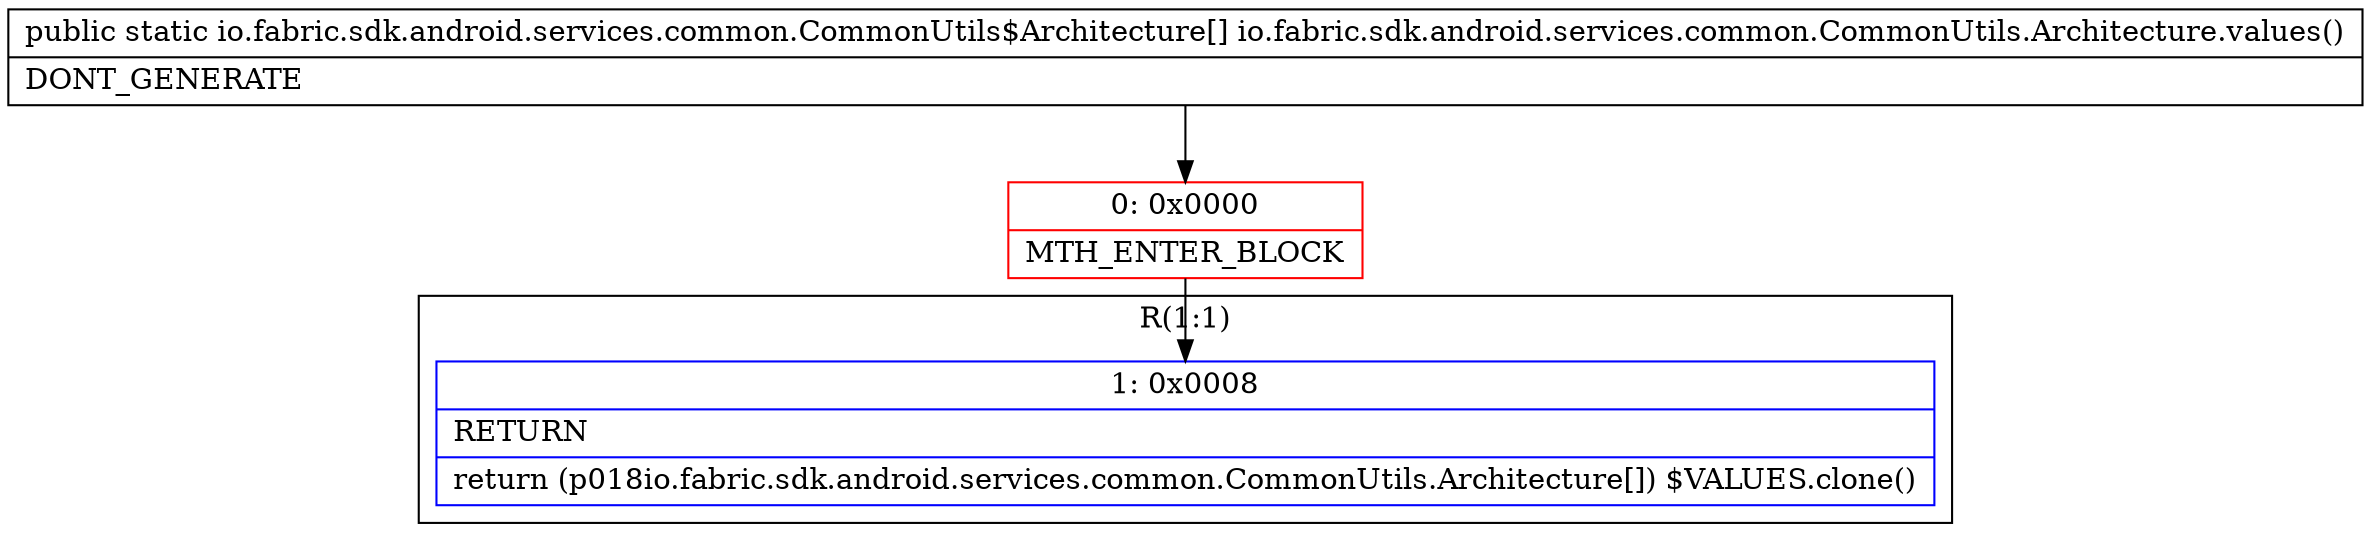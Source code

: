 digraph "CFG forio.fabric.sdk.android.services.common.CommonUtils.Architecture.values()[Lio\/fabric\/sdk\/android\/services\/common\/CommonUtils$Architecture;" {
subgraph cluster_Region_739095955 {
label = "R(1:1)";
node [shape=record,color=blue];
Node_1 [shape=record,label="{1\:\ 0x0008|RETURN\l|return (p018io.fabric.sdk.android.services.common.CommonUtils.Architecture[]) $VALUES.clone()\l}"];
}
Node_0 [shape=record,color=red,label="{0\:\ 0x0000|MTH_ENTER_BLOCK\l}"];
MethodNode[shape=record,label="{public static io.fabric.sdk.android.services.common.CommonUtils$Architecture[] io.fabric.sdk.android.services.common.CommonUtils.Architecture.values()  | DONT_GENERATE\l}"];
MethodNode -> Node_0;
Node_0 -> Node_1;
}

